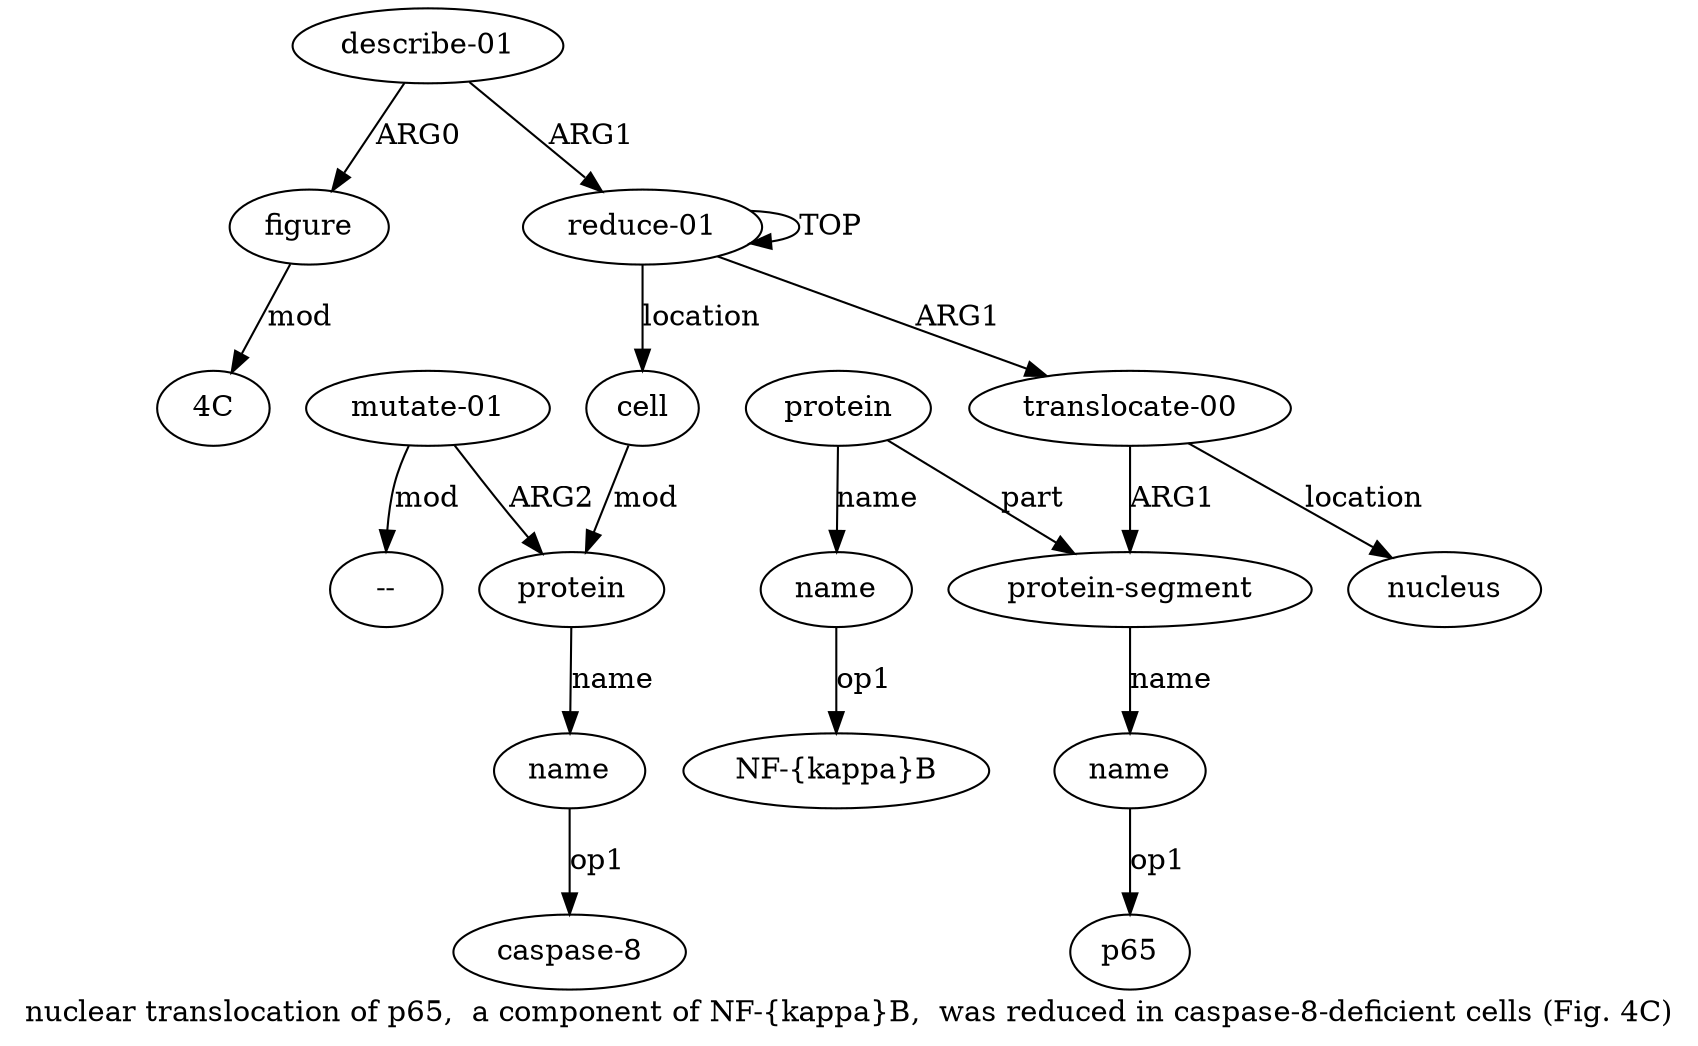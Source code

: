 digraph  {
	graph [label="nuclear translocation of p65,  a component of NF-{kappa}B,  was reduced in caspase-8-deficient cells (Fig. 4C)"];
	node [label="\N"];
	"a3 p65"	 [color=black,
		gold_ind=-1,
		gold_label=p65,
		label=p65,
		test_ind=-1,
		test_label=p65];
	a11	 [color=black,
		gold_ind=11,
		gold_label="describe-01",
		label="describe-01",
		test_ind=11,
		test_label="describe-01"];
	a12	 [color=black,
		gold_ind=12,
		gold_label=figure,
		label=figure,
		test_ind=12,
		test_label=figure];
	a11 -> a12 [key=0,
	color=black,
	gold_label=ARG0,
	label=ARG0,
	test_label=ARG0];
a0 [color=black,
	gold_ind=0,
	gold_label="reduce-01",
	label="reduce-01",
	test_ind=0,
	test_label="reduce-01"];
a11 -> a0 [key=0,
color=black,
gold_label=ARG1,
label=ARG1,
test_label=ARG1];
a10 [color=black,
gold_ind=10,
gold_label="mutate-01",
label="mutate-01",
test_ind=10,
test_label="mutate-01"];
a8 [color=black,
gold_ind=8,
gold_label=protein,
label=protein,
test_ind=8,
test_label=protein];
a10 -> a8 [key=0,
color=black,
gold_label=ARG2,
label=ARG2,
test_label=ARG2];
"a10 --" [color=black,
gold_ind=-1,
gold_label="--",
label="--",
test_ind=-1,
test_label="--"];
a10 -> "a10 --" [key=0,
color=black,
gold_label=mod,
label=mod,
test_label=mod];
"a12 4C" [color=black,
gold_ind=-1,
gold_label="4C",
label="4C",
test_ind=-1,
test_label="4C"];
a12 -> "a12 4C" [key=0,
color=black,
gold_label=mod,
label=mod,
test_label=mod];
"a9 caspase-8" [color=black,
gold_ind=-1,
gold_label="caspase-8",
label="caspase-8",
test_ind=-1,
test_label="caspase-8"];
a1 [color=black,
gold_ind=1,
gold_label="translocate-00",
label="translocate-00",
test_ind=1,
test_label="translocate-00"];
a2 [color=black,
gold_ind=2,
gold_label="protein-segment",
label="protein-segment",
test_ind=2,
test_label="protein-segment"];
a1 -> a2 [key=0,
color=black,
gold_label=ARG1,
label=ARG1,
test_label=ARG1];
a6 [color=black,
gold_ind=6,
gold_label=nucleus,
label=nucleus,
test_ind=6,
test_label=nucleus];
a1 -> a6 [key=0,
color=black,
gold_label=location,
label=location,
test_label=location];
a0 -> a1 [key=0,
color=black,
gold_label=ARG1,
label=ARG1,
test_label=ARG1];
a0 -> a0 [key=0,
color=black,
gold_label=TOP,
label=TOP,
test_label=TOP];
a7 [color=black,
gold_ind=7,
gold_label=cell,
label=cell,
test_ind=7,
test_label=cell];
a0 -> a7 [key=0,
color=black,
gold_label=location,
label=location,
test_label=location];
a3 [color=black,
gold_ind=3,
gold_label=name,
label=name,
test_ind=3,
test_label=name];
a3 -> "a3 p65" [key=0,
color=black,
gold_label=op1,
label=op1,
test_label=op1];
a2 -> a3 [key=0,
color=black,
gold_label=name,
label=name,
test_label=name];
a5 [color=black,
gold_ind=5,
gold_label=name,
label=name,
test_ind=5,
test_label=name];
"a5 NF-{kappa}B" [color=black,
gold_ind=-1,
gold_label="NF-{kappa}B",
label="NF-{kappa}B",
test_ind=-1,
test_label="NF-{kappa}B"];
a5 -> "a5 NF-{kappa}B" [key=0,
color=black,
gold_label=op1,
label=op1,
test_label=op1];
a4 [color=black,
gold_ind=4,
gold_label=protein,
label=protein,
test_ind=4,
test_label=protein];
a4 -> a2 [key=0,
color=black,
gold_label=part,
label=part,
test_label=part];
a4 -> a5 [key=0,
color=black,
gold_label=name,
label=name,
test_label=name];
a7 -> a8 [key=0,
color=black,
gold_label=mod,
label=mod,
test_label=mod];
a9 [color=black,
gold_ind=9,
gold_label=name,
label=name,
test_ind=9,
test_label=name];
a9 -> "a9 caspase-8" [key=0,
color=black,
gold_label=op1,
label=op1,
test_label=op1];
a8 -> a9 [key=0,
color=black,
gold_label=name,
label=name,
test_label=name];
}
